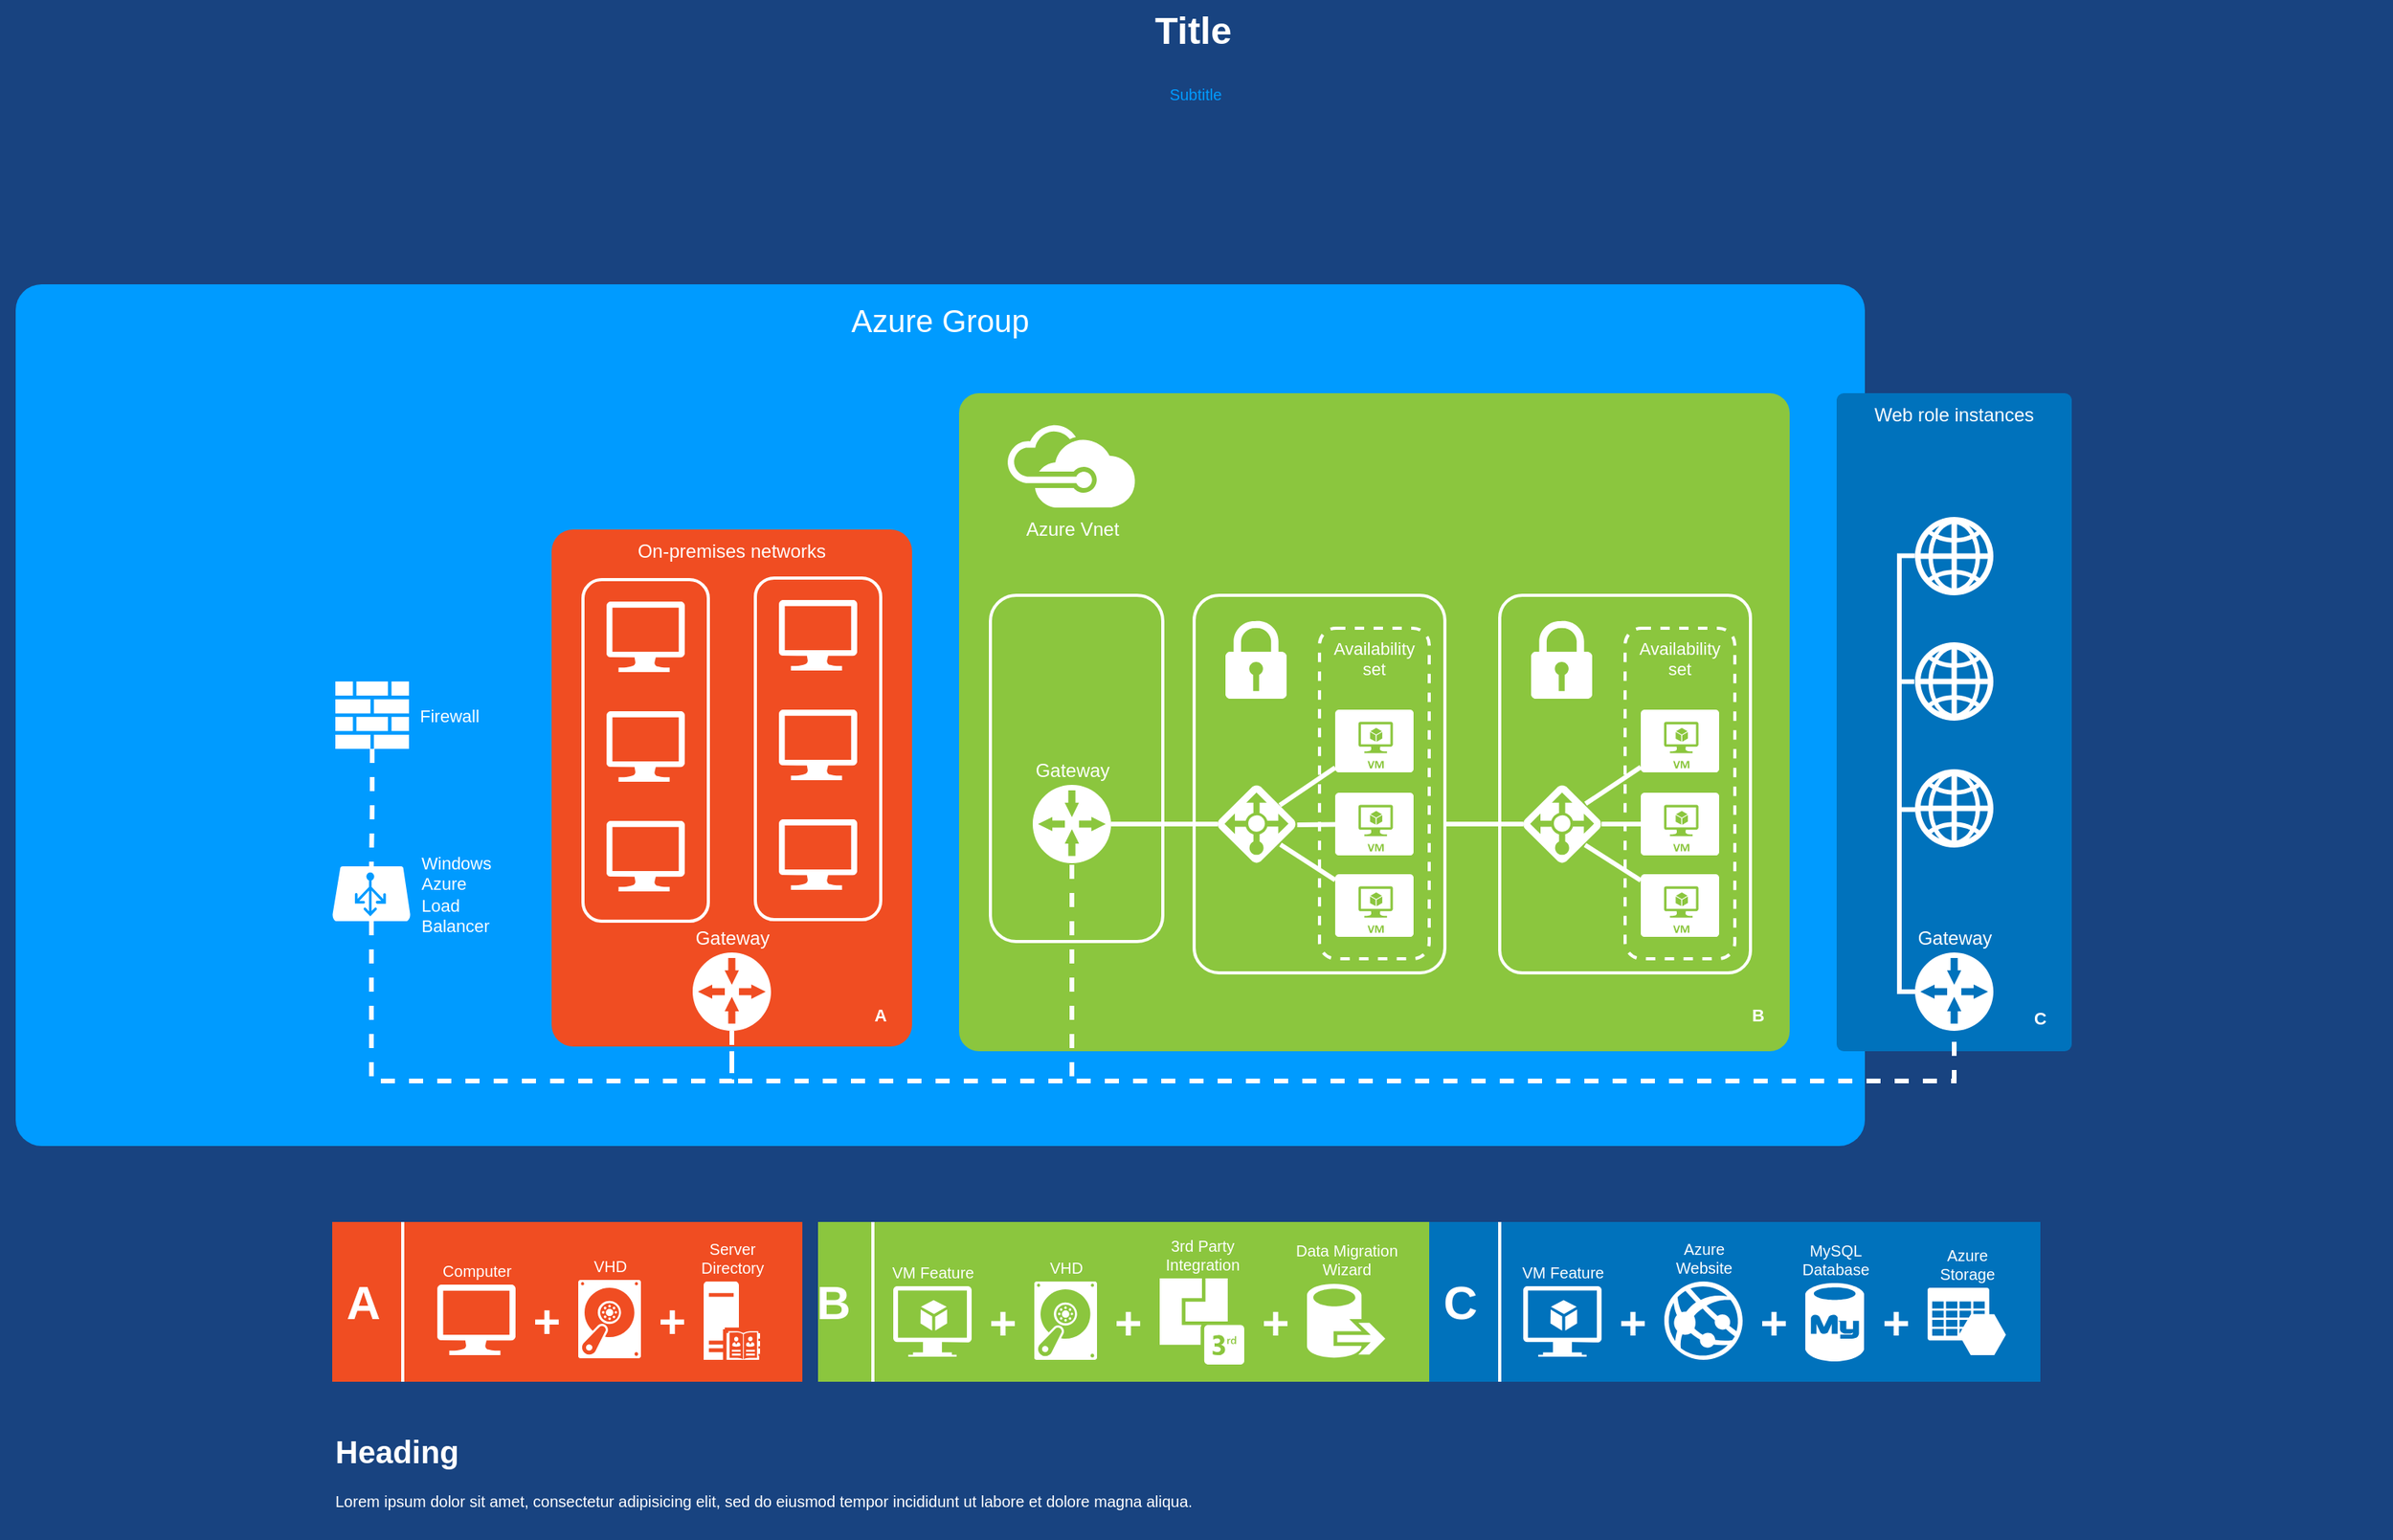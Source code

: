 <mxfile version="24.1.0" type="github" pages="2">
  <diagram name="Page-1" id="7a6c530e-6e37-e111-ec74-82921da8cc10">
    <mxGraphModel dx="1434" dy="922" grid="1" gridSize="10" guides="1" tooltips="1" connect="1" arrows="1" fold="1" page="1" pageScale="1.5" pageWidth="1169" pageHeight="826" background="#184380" math="0" shadow="0">
      <root>
        <mxCell id="0" style=";html=1;" />
        <mxCell id="1" style=";html=1;" parent="0" />
        <mxCell id="23046e2b9bb16c14-116" value="Azure Group" style="whiteSpace=wrap;html=1;rounded=1;shadow=0;strokeColor=none;strokeWidth=2;fillColor=#009BFF;fontSize=20;fontColor=#FFFFFF;align=center;arcSize=3;verticalAlign=top;spacingTop=4;" parent="1" vertex="1">
          <mxGeometry x="124" y="221.5" width="1180" height="550" as="geometry" />
        </mxCell>
        <mxCell id="23046e2b9bb16c14-64" value="Web role instances" style="rounded=1;whiteSpace=wrap;html=1;shadow=0;strokeWidth=2;fillColor=#0072BC;fontSize=12;fontColor=#FFFFFF;align=center;strokeColor=none;arcSize=3;verticalAlign=top;" parent="1" vertex="1">
          <mxGeometry x="1286" y="291" width="150" height="420" as="geometry" />
        </mxCell>
        <mxCell id="23046e2b9bb16c14-27" value="" style="rounded=1;whiteSpace=wrap;html=1;shadow=0;strokeWidth=2;fillColor=#8BC63E;fontSize=12;fontColor=#000000;align=center;strokeColor=none;arcSize=3;" parent="1" vertex="1">
          <mxGeometry x="726" y="291" width="530" height="420" as="geometry" />
        </mxCell>
        <mxCell id="23046e2b9bb16c14-2" value="" style="rounded=1;whiteSpace=wrap;html=1;shadow=0;strokeWidth=2;fillColor=none;fontSize=12;fontColor=#000000;align=center;strokeColor=#FFFFFF;arcSize=10;" parent="1" vertex="1">
          <mxGeometry x="876" y="420" width="160" height="241" as="geometry" />
        </mxCell>
        <mxCell id="23046e2b9bb16c14-54" value="Availability set" style="rounded=1;whiteSpace=wrap;html=1;shadow=0;strokeWidth=2;fillColor=none;fontSize=11;fontColor=#FFFFFF;align=center;strokeColor=#FFFFFF;dashed=1;verticalAlign=top;" parent="1" vertex="1">
          <mxGeometry x="956" y="441" width="70" height="211" as="geometry" />
        </mxCell>
        <mxCell id="23046e2b9bb16c14-28" value="On-premises networks" style="rounded=1;whiteSpace=wrap;html=1;shadow=0;strokeWidth=2;fillColor=#F04D22;fontSize=12;fontColor=#FFFFFF;align=center;strokeColor=none;arcSize=6;verticalAlign=top;" parent="1" vertex="1">
          <mxGeometry x="466" y="378" width="230" height="330" as="geometry" />
        </mxCell>
        <mxCell id="23046e2b9bb16c14-49" value="" style="rounded=1;whiteSpace=wrap;html=1;shadow=0;strokeWidth=2;fillColor=none;fontSize=12;fontColor=#000000;align=center;strokeColor=#FFFFFF;" parent="1" vertex="1">
          <mxGeometry x="486" y="410" width="80" height="218" as="geometry" />
        </mxCell>
        <mxCell id="23046e2b9bb16c14-1" value="" style="rounded=1;whiteSpace=wrap;html=1;shadow=0;strokeWidth=2;fillColor=none;fontSize=12;fontColor=#000000;align=center;strokeColor=#FFFFFF;" parent="1" vertex="1">
          <mxGeometry x="746" y="420" width="110" height="221" as="geometry" />
        </mxCell>
        <mxCell id="24964f25f45c63f1-1" value="" style="verticalLabelPosition=bottom;html=1;verticalAlign=top;strokeColor=none;fillColor=#FFFFFF;shape=mxgraph.azure.computer;rounded=0;shadow=0;fontSize=12;fontColor=#000000;align=center;" parent="1" vertex="1">
          <mxGeometry x="501" y="424" width="50" height="45" as="geometry" />
        </mxCell>
        <mxCell id="24964f25f45c63f1-2" value="" style="verticalLabelPosition=bottom;html=1;verticalAlign=top;strokeColor=none;fillColor=#FFFFFF;shape=mxgraph.azure.computer;rounded=0;shadow=0;fontSize=12;fontColor=#000000;align=center;" parent="1" vertex="1">
          <mxGeometry x="501" y="494" width="50" height="45" as="geometry" />
        </mxCell>
        <mxCell id="24964f25f45c63f1-3" value="" style="verticalLabelPosition=bottom;html=1;verticalAlign=top;strokeColor=none;fillColor=#FFFFFF;shape=mxgraph.azure.computer;rounded=0;shadow=0;fontSize=12;fontColor=#000000;align=center;" parent="1" vertex="1">
          <mxGeometry x="501" y="564" width="50" height="45" as="geometry" />
        </mxCell>
        <mxCell id="23046e2b9bb16c14-73" style="html=1;startArrow=none;startFill=0;startSize=10;endArrow=none;endFill=0;endSize=10;strokeWidth=3;fontSize=11;fontColor=#FFFFFF;strokeColor=#FFFFFF;rounded=0;" parent="1" source="24964f25f45c63f1-5" target="23046e2b9bb16c14-7" edge="1">
          <mxGeometry relative="1" as="geometry" />
        </mxCell>
        <mxCell id="24964f25f45c63f1-5" value="Gateway" style="shadow=0;dashed=0;html=1;strokeColor=none;shape=mxgraph.mscae.enterprise.gateway;fillColor=#FFFFFF;rounded=0;fontSize=12;fontColor=#FFFFFF;align=center;labelPosition=center;verticalLabelPosition=top;verticalAlign=bottom;" parent="1" vertex="1">
          <mxGeometry x="773" y="541" width="50" height="50" as="geometry" />
        </mxCell>
        <mxCell id="24964f25f45c63f1-6" value="" style="shadow=0;dashed=0;html=1;strokeColor=none;shape=mxgraph.mscae.enterprise.lock;fillColor=#FFFFFF;rounded=0;fontSize=12;fontColor=#000000;align=center;" parent="1" vertex="1">
          <mxGeometry x="896" y="436" width="39" height="50" as="geometry" />
        </mxCell>
        <mxCell id="23046e2b9bb16c14-7" value="" style="shadow=0;dashed=0;html=1;strokeColor=none;labelPosition=center;verticalLabelPosition=bottom;verticalAlign=top;shape=mxgraph.mscae.cloud.azure_load_balancer_feature;fillColor=#FFFFFF;rounded=1;fontSize=12;fontColor=#000000;align=center;" parent="1" vertex="1">
          <mxGeometry x="891" y="541" width="50" height="50" as="geometry" />
        </mxCell>
        <mxCell id="23046e2b9bb16c14-75" style="html=1;startArrow=none;startFill=0;startSize=10;endArrow=none;endFill=0;endSize=10;strokeWidth=3;fontSize=11;fontColor=#FFFFFF;entryX=0.793;entryY=0.26;entryPerimeter=0;strokeColor=#FFFFFF;rounded=0;" parent="1" source="23046e2b9bb16c14-29" target="23046e2b9bb16c14-7" edge="1">
          <mxGeometry relative="1" as="geometry" />
        </mxCell>
        <mxCell id="23046e2b9bb16c14-29" value="" style="verticalLabelPosition=bottom;html=1;verticalAlign=top;strokeColor=none;fillColor=#FFFFFF;shape=mxgraph.azure.virtual_machine;rounded=1;shadow=0;fontSize=12;fontColor=#000000;align=center;" parent="1" vertex="1">
          <mxGeometry x="966" y="493" width="50" height="40" as="geometry" />
        </mxCell>
        <mxCell id="23046e2b9bb16c14-76" style="html=1;entryX=1.016;entryY=0.509;entryPerimeter=0;startArrow=none;startFill=0;startSize=10;endArrow=none;endFill=0;endSize=10;strokeWidth=3;fontSize=11;fontColor=#FFFFFF;strokeColor=#FFFFFF;rounded=0;" parent="1" source="23046e2b9bb16c14-30" target="23046e2b9bb16c14-7" edge="1">
          <mxGeometry relative="1" as="geometry" />
        </mxCell>
        <mxCell id="23046e2b9bb16c14-30" value="" style="verticalLabelPosition=bottom;html=1;verticalAlign=top;strokeColor=none;fillColor=#FFFFFF;shape=mxgraph.azure.virtual_machine;rounded=1;shadow=0;fontSize=12;fontColor=#000000;align=center;" parent="1" vertex="1">
          <mxGeometry x="966" y="546" width="50" height="40" as="geometry" />
        </mxCell>
        <mxCell id="23046e2b9bb16c14-77" style="html=1;entryX=0.802;entryY=0.762;entryPerimeter=0;startArrow=none;startFill=0;startSize=10;endArrow=none;endFill=0;endSize=10;strokeWidth=3;fontSize=11;fontColor=#FFFFFF;strokeColor=#FFFFFF;rounded=0;" parent="1" source="23046e2b9bb16c14-31" target="23046e2b9bb16c14-7" edge="1">
          <mxGeometry relative="1" as="geometry" />
        </mxCell>
        <mxCell id="23046e2b9bb16c14-31" value="" style="verticalLabelPosition=bottom;html=1;verticalAlign=top;strokeColor=none;fillColor=#FFFFFF;shape=mxgraph.azure.virtual_machine;rounded=1;shadow=0;fontSize=12;fontColor=#000000;align=center;" parent="1" vertex="1">
          <mxGeometry x="966" y="598" width="50" height="40" as="geometry" />
        </mxCell>
        <mxCell id="23046e2b9bb16c14-48" value="Azure Vnet" style="shadow=0;dashed=0;html=1;strokeColor=none;fillColor=#FFFFFF;labelPosition=center;verticalLabelPosition=bottom;verticalAlign=top;shape=mxgraph.office.clouds.azure;rounded=1;fontSize=12;fontColor=#FFFFFF;align=center;" parent="1" vertex="1">
          <mxGeometry x="756" y="311" width="83" height="53" as="geometry" />
        </mxCell>
        <mxCell id="23046e2b9bb16c14-50" value="" style="rounded=1;whiteSpace=wrap;html=1;shadow=0;strokeWidth=2;fillColor=none;fontSize=12;fontColor=#000000;align=center;strokeColor=#FFFFFF;" parent="1" vertex="1">
          <mxGeometry x="596" y="409" width="80" height="218" as="geometry" />
        </mxCell>
        <mxCell id="23046e2b9bb16c14-51" value="" style="verticalLabelPosition=bottom;html=1;verticalAlign=top;strokeColor=none;fillColor=#FFFFFF;shape=mxgraph.azure.computer;rounded=0;shadow=0;fontSize=12;fontColor=#000000;align=center;" parent="1" vertex="1">
          <mxGeometry x="611" y="423" width="50" height="45" as="geometry" />
        </mxCell>
        <mxCell id="23046e2b9bb16c14-52" value="" style="verticalLabelPosition=bottom;html=1;verticalAlign=top;strokeColor=none;fillColor=#FFFFFF;shape=mxgraph.azure.computer;rounded=0;shadow=0;fontSize=12;fontColor=#000000;align=center;" parent="1" vertex="1">
          <mxGeometry x="611" y="493" width="50" height="45" as="geometry" />
        </mxCell>
        <mxCell id="23046e2b9bb16c14-53" value="" style="verticalLabelPosition=bottom;html=1;verticalAlign=top;strokeColor=none;fillColor=#FFFFFF;shape=mxgraph.azure.computer;rounded=0;shadow=0;fontSize=12;fontColor=#000000;align=center;" parent="1" vertex="1">
          <mxGeometry x="611" y="563" width="50" height="45" as="geometry" />
        </mxCell>
        <mxCell id="23046e2b9bb16c14-71" style="edgeStyle=orthogonalEdgeStyle;html=1;startArrow=none;startFill=0;startSize=10;endArrow=none;endFill=0;endSize=10;strokeWidth=3;fontSize=11;fontColor=#FFFFFF;strokeColor=#FFFFFF;dashed=1;rounded=0;" parent="1" source="24964f25f45c63f1-4" target="24964f25f45c63f1-5" edge="1">
          <mxGeometry relative="1" as="geometry">
            <Array as="points">
              <mxPoint x="581" y="730" />
              <mxPoint x="798" y="730" />
            </Array>
          </mxGeometry>
        </mxCell>
        <mxCell id="24964f25f45c63f1-4" value="Gateway" style="shadow=0;dashed=0;html=1;strokeColor=none;shape=mxgraph.mscae.enterprise.gateway;fillColor=#FFFFFF;rounded=0;fontSize=12;fontColor=#FFFFFF;align=center;labelPosition=center;verticalLabelPosition=top;verticalAlign=bottom;" parent="1" vertex="1">
          <mxGeometry x="556" y="648" width="50" height="50" as="geometry" />
        </mxCell>
        <mxCell id="23046e2b9bb16c14-55" value="" style="rounded=1;whiteSpace=wrap;html=1;shadow=0;strokeWidth=2;fillColor=none;fontSize=12;fontColor=#000000;align=center;strokeColor=#FFFFFF;arcSize=9;" parent="1" vertex="1">
          <mxGeometry x="1071" y="420" width="160" height="241" as="geometry" />
        </mxCell>
        <mxCell id="23046e2b9bb16c14-56" value="&lt;span&gt;Availability set&lt;/span&gt;" style="rounded=1;whiteSpace=wrap;html=1;shadow=0;strokeWidth=2;fillColor=none;fontSize=11;fontColor=#FFFFFF;align=center;strokeColor=#FFFFFF;dashed=1;verticalAlign=top;" parent="1" vertex="1">
          <mxGeometry x="1151" y="441" width="70" height="211" as="geometry" />
        </mxCell>
        <mxCell id="23046e2b9bb16c14-57" value="" style="shadow=0;dashed=0;html=1;strokeColor=none;shape=mxgraph.mscae.enterprise.lock;fillColor=#FFFFFF;rounded=0;fontSize=12;fontColor=#000000;align=center;" parent="1" vertex="1">
          <mxGeometry x="1091" y="436" width="39" height="50" as="geometry" />
        </mxCell>
        <mxCell id="23046e2b9bb16c14-74" style="html=1;startArrow=none;startFill=0;startSize=10;endArrow=none;endFill=0;endSize=10;strokeWidth=3;fontSize=11;fontColor=#FFFFFF;strokeColor=#FFFFFF;rounded=0;edgeStyle=elbowEdgeStyle;elbow=vertical;" parent="1" source="23046e2b9bb16c14-58" target="23046e2b9bb16c14-2" edge="1">
          <mxGeometry relative="1" as="geometry" />
        </mxCell>
        <mxCell id="23046e2b9bb16c14-78" style="edgeStyle=orthogonalEdgeStyle;html=1;startArrow=none;startFill=0;startSize=10;endArrow=none;endFill=0;endSize=10;strokeWidth=3;fontSize=11;fontColor=#FFFFFF;strokeColor=#FFFFFF;rounded=0;" parent="1" source="23046e2b9bb16c14-58" target="23046e2b9bb16c14-60" edge="1">
          <mxGeometry relative="1" as="geometry" />
        </mxCell>
        <mxCell id="23046e2b9bb16c14-79" style="html=1;startArrow=none;startFill=0;startSize=10;endArrow=none;endFill=0;endSize=10;strokeWidth=3;fontSize=11;fontColor=#FFFFFF;strokeColor=#FFFFFF;rounded=0;exitX=0.796;exitY=0.241;exitPerimeter=0;" parent="1" source="23046e2b9bb16c14-58" target="23046e2b9bb16c14-59" edge="1">
          <mxGeometry relative="1" as="geometry" />
        </mxCell>
        <mxCell id="23046e2b9bb16c14-80" style="html=1;startArrow=none;startFill=0;startSize=10;endArrow=none;endFill=0;endSize=10;strokeWidth=3;fontSize=11;fontColor=#FFFFFF;strokeColor=#FFFFFF;rounded=0;exitX=0.789;exitY=0.767;exitPerimeter=0;" parent="1" source="23046e2b9bb16c14-58" target="23046e2b9bb16c14-61" edge="1">
          <mxGeometry relative="1" as="geometry" />
        </mxCell>
        <mxCell id="23046e2b9bb16c14-58" value="" style="shadow=0;dashed=0;html=1;strokeColor=none;labelPosition=center;verticalLabelPosition=bottom;verticalAlign=top;shape=mxgraph.mscae.cloud.azure_load_balancer_feature;fillColor=#FFFFFF;rounded=1;fontSize=12;fontColor=#000000;align=center;" parent="1" vertex="1">
          <mxGeometry x="1086" y="541" width="50" height="50" as="geometry" />
        </mxCell>
        <mxCell id="23046e2b9bb16c14-59" value="" style="verticalLabelPosition=bottom;html=1;verticalAlign=top;strokeColor=none;fillColor=#FFFFFF;shape=mxgraph.azure.virtual_machine;rounded=1;shadow=0;fontSize=12;fontColor=#000000;align=center;" parent="1" vertex="1">
          <mxGeometry x="1161" y="493" width="50" height="40" as="geometry" />
        </mxCell>
        <mxCell id="23046e2b9bb16c14-60" value="" style="verticalLabelPosition=bottom;html=1;verticalAlign=top;strokeColor=none;fillColor=#FFFFFF;shape=mxgraph.azure.virtual_machine;rounded=1;shadow=0;fontSize=12;fontColor=#000000;align=center;" parent="1" vertex="1">
          <mxGeometry x="1161" y="546" width="50" height="40" as="geometry" />
        </mxCell>
        <mxCell id="23046e2b9bb16c14-61" value="" style="verticalLabelPosition=bottom;html=1;verticalAlign=top;strokeColor=none;fillColor=#FFFFFF;shape=mxgraph.azure.virtual_machine;rounded=1;shadow=0;fontSize=12;fontColor=#000000;align=center;" parent="1" vertex="1">
          <mxGeometry x="1161" y="598" width="50" height="40" as="geometry" />
        </mxCell>
        <mxCell id="23046e2b9bb16c14-69" style="edgeStyle=orthogonalEdgeStyle;html=1;startArrow=none;startFill=0;startSize=10;endArrow=none;endFill=0;endSize=10;strokeWidth=3;fontSize=11;fontColor=#FFFFFF;strokeColor=#FFFFFF;dashed=1;rounded=0;" parent="1" source="23046e2b9bb16c14-62" target="23046e2b9bb16c14-63" edge="1">
          <mxGeometry relative="1" as="geometry" />
        </mxCell>
        <mxCell id="23046e2b9bb16c14-62" value="Firewall" style="shadow=0;dashed=0;html=1;strokeColor=none;labelPosition=right;verticalLabelPosition=middle;verticalAlign=middle;shape=mxgraph.office.concepts.firewall;fillColor=#FFFFFF;rounded=1;fontSize=11;fontColor=#FFFFFF;align=left;spacingLeft=5;" parent="1" vertex="1">
          <mxGeometry x="328" y="475" width="47" height="43" as="geometry" />
        </mxCell>
        <mxCell id="23046e2b9bb16c14-70" style="edgeStyle=orthogonalEdgeStyle;html=1;startArrow=none;startFill=0;startSize=10;endArrow=none;endFill=0;endSize=10;strokeWidth=3;fontSize=11;fontColor=#FFFFFF;strokeColor=#FFFFFF;dashed=1;rounded=0;" parent="1" source="24964f25f45c63f1-4" target="23046e2b9bb16c14-68" edge="1">
          <mxGeometry relative="1" as="geometry">
            <mxPoint x="606" y="730" as="sourcePoint" />
            <Array as="points">
              <mxPoint x="581" y="730" />
              <mxPoint x="1361" y="730" />
            </Array>
          </mxGeometry>
        </mxCell>
        <mxCell id="23046e2b9bb16c14-72" style="edgeStyle=orthogonalEdgeStyle;html=1;startArrow=none;startFill=0;startSize=10;endArrow=none;endFill=0;endSize=10;strokeWidth=3;fontSize=11;fontColor=#FFFFFF;strokeColor=#FFFFFF;dashed=1;rounded=0;" parent="1" source="23046e2b9bb16c14-63" target="24964f25f45c63f1-4" edge="1">
          <mxGeometry relative="1" as="geometry">
            <Array as="points">
              <mxPoint x="351" y="730" />
              <mxPoint x="581" y="730" />
            </Array>
          </mxGeometry>
        </mxCell>
        <mxCell id="23046e2b9bb16c14-63" value="Windows&lt;div&gt;Azure&lt;/div&gt;&lt;div&gt;Load&lt;/div&gt;&lt;div&gt;Balancer&lt;/div&gt;" style="verticalLabelPosition=middle;html=1;verticalAlign=middle;strokeColor=none;fillColor=#FFFFFF;shape=mxgraph.azure.azure_load_balancer;rounded=1;shadow=0;dashed=1;fontSize=11;fontColor=#FFFFFF;align=left;labelPosition=right;spacingLeft=5;" parent="1" vertex="1">
          <mxGeometry x="326" y="593" width="50" height="35" as="geometry" />
        </mxCell>
        <mxCell id="23046e2b9bb16c14-65" value="" style="shadow=0;dashed=0;html=1;strokeColor=none;shape=mxgraph.mscae.enterprise.web;fillColor=#FFFFFF;rounded=1;fontSize=11;fontColor=#FFFFFF;align=center;" parent="1" vertex="1">
          <mxGeometry x="1336" y="531" width="50" height="50" as="geometry" />
        </mxCell>
        <mxCell id="23046e2b9bb16c14-66" value="" style="shadow=0;dashed=0;html=1;strokeColor=none;shape=mxgraph.mscae.enterprise.web;fillColor=#FFFFFF;rounded=1;fontSize=11;fontColor=#FFFFFF;align=center;" parent="1" vertex="1">
          <mxGeometry x="1336" y="450" width="50" height="50" as="geometry" />
        </mxCell>
        <mxCell id="23046e2b9bb16c14-67" value="" style="shadow=0;dashed=0;html=1;strokeColor=none;shape=mxgraph.mscae.enterprise.web;fillColor=#FFFFFF;rounded=1;fontSize=11;fontColor=#FFFFFF;align=center;" parent="1" vertex="1">
          <mxGeometry x="1336" y="370" width="50" height="50" as="geometry" />
        </mxCell>
        <mxCell id="23046e2b9bb16c14-117" style="edgeStyle=orthogonalEdgeStyle;rounded=0;elbow=vertical;html=1;startArrow=none;startFill=0;startSize=10;endArrow=none;endFill=0;endSize=10;strokeColor=#FFFFFF;strokeWidth=3;fontSize=20;fontColor=#FFFFFF;entryX=0.004;entryY=0.516;entryPerimeter=0;" parent="1" source="23046e2b9bb16c14-68" target="23046e2b9bb16c14-65" edge="1">
          <mxGeometry relative="1" as="geometry">
            <mxPoint x="1520" y="590" as="targetPoint" />
            <Array as="points">
              <mxPoint x="1326" y="673" />
              <mxPoint x="1326" y="557" />
            </Array>
          </mxGeometry>
        </mxCell>
        <mxCell id="23046e2b9bb16c14-119" style="edgeStyle=orthogonalEdgeStyle;rounded=0;elbow=vertical;html=1;entryX=-0.002;entryY=0.494;entryPerimeter=0;startArrow=none;startFill=0;startSize=10;endArrow=none;endFill=0;endSize=10;strokeColor=#FFFFFF;strokeWidth=3;fontSize=20;fontColor=#FFFFFF;" parent="1" source="23046e2b9bb16c14-68" target="23046e2b9bb16c14-67" edge="1">
          <mxGeometry relative="1" as="geometry">
            <Array as="points">
              <mxPoint x="1326" y="673" />
              <mxPoint x="1326" y="395" />
            </Array>
          </mxGeometry>
        </mxCell>
        <mxCell id="23046e2b9bb16c14-68" value="Gateway" style="shadow=0;dashed=0;html=1;strokeColor=none;shape=mxgraph.mscae.enterprise.gateway;fillColor=#FFFFFF;rounded=0;fontSize=12;fontColor=#FFFFFF;align=center;labelPosition=center;verticalLabelPosition=top;verticalAlign=bottom;" parent="1" vertex="1">
          <mxGeometry x="1336" y="648" width="50" height="50" as="geometry" />
        </mxCell>
        <mxCell id="23046e2b9bb16c14-81" value="A" style="text;html=1;strokeColor=none;fillColor=none;align=center;verticalAlign=middle;whiteSpace=wrap;rounded=1;shadow=0;fontSize=11;fontColor=#FFFFFF;fontStyle=1" parent="1" vertex="1">
          <mxGeometry x="666" y="678" width="20" height="20" as="geometry" />
        </mxCell>
        <mxCell id="23046e2b9bb16c14-82" value="B" style="text;html=1;strokeColor=none;fillColor=none;align=center;verticalAlign=middle;whiteSpace=wrap;rounded=1;shadow=0;fontSize=11;fontColor=#FFFFFF;fontStyle=1" parent="1" vertex="1">
          <mxGeometry x="1226" y="678" width="20" height="20" as="geometry" />
        </mxCell>
        <mxCell id="23046e2b9bb16c14-83" value="C" style="text;html=1;strokeColor=none;fillColor=none;align=center;verticalAlign=middle;whiteSpace=wrap;rounded=1;shadow=0;fontSize=11;fontColor=#FFFFFF;fontStyle=1" parent="1" vertex="1">
          <mxGeometry x="1406" y="680" width="20" height="20" as="geometry" />
        </mxCell>
        <mxCell id="23046e2b9bb16c14-84" value="" style="rounded=0;whiteSpace=wrap;html=1;shadow=0;strokeWidth=2;fillColor=#F04D22;fontSize=12;fontColor=#FFFFFF;align=center;strokeColor=none;arcSize=6;verticalAlign=top;" parent="1" vertex="1">
          <mxGeometry x="326" y="820" width="300" height="102" as="geometry" />
        </mxCell>
        <mxCell id="23046e2b9bb16c14-85" value="" style="rounded=0;whiteSpace=wrap;html=1;shadow=0;strokeWidth=2;fillColor=#8BC63E;fontSize=12;fontColor=#FFFFFF;align=center;strokeColor=none;arcSize=6;verticalAlign=top;" parent="1" vertex="1">
          <mxGeometry x="636" y="820" width="400" height="102" as="geometry" />
        </mxCell>
        <mxCell id="23046e2b9bb16c14-86" value="" style="rounded=0;whiteSpace=wrap;html=1;shadow=0;strokeWidth=2;fillColor=#0072BC;fontSize=12;fontColor=#FFFFFF;align=center;strokeColor=none;arcSize=3;verticalAlign=top;" parent="1" vertex="1">
          <mxGeometry x="1026" y="820" width="390" height="102" as="geometry" />
        </mxCell>
        <mxCell id="23046e2b9bb16c14-87" value="A" style="text;html=1;strokeColor=none;fillColor=none;align=center;verticalAlign=middle;whiteSpace=wrap;rounded=1;shadow=0;fontSize=30;fontColor=#FFFFFF;fontStyle=1" parent="1" vertex="1">
          <mxGeometry x="326" y="853" width="40" height="35" as="geometry" />
        </mxCell>
        <mxCell id="23046e2b9bb16c14-88" value="B" style="text;html=1;strokeColor=none;fillColor=none;align=center;verticalAlign=middle;whiteSpace=wrap;rounded=1;shadow=0;fontSize=30;fontColor=#FFFFFF;fontStyle=1" parent="1" vertex="1">
          <mxGeometry x="626" y="853" width="40" height="35" as="geometry" />
        </mxCell>
        <mxCell id="23046e2b9bb16c14-89" value="C" style="text;html=1;strokeColor=none;fillColor=none;align=center;verticalAlign=middle;whiteSpace=wrap;rounded=1;shadow=0;fontSize=30;fontColor=#FFFFFF;fontStyle=1" parent="1" vertex="1">
          <mxGeometry x="1026" y="853" width="40" height="35" as="geometry" />
        </mxCell>
        <mxCell id="23046e2b9bb16c14-90" value="Computer" style="verticalLabelPosition=top;html=1;verticalAlign=bottom;strokeColor=none;fillColor=#FFFFFF;shape=mxgraph.azure.computer;rounded=0;shadow=0;fontSize=10;fontColor=#FFFFFF;align=center;labelPosition=center;" parent="1" vertex="1">
          <mxGeometry x="393" y="860" width="50" height="45" as="geometry" />
        </mxCell>
        <mxCell id="23046e2b9bb16c14-91" value="VHD" style="shadow=0;html=1;strokeColor=none;fillColor=#FFFFFF;labelPosition=center;verticalLabelPosition=top;verticalAlign=bottom;shape=mxgraph.azure.vhd;rounded=0;fontSize=10;fontColor=#FFFFFF;align=center;" parent="1" vertex="1">
          <mxGeometry x="483" y="857" width="40" height="50" as="geometry" />
        </mxCell>
        <mxCell id="23046e2b9bb16c14-92" value="+" style="text;html=1;strokeColor=none;fillColor=none;align=center;verticalAlign=middle;whiteSpace=wrap;rounded=1;shadow=0;fontSize=30;fontColor=#FFFFFF;fontStyle=1" parent="1" vertex="1">
          <mxGeometry x="443" y="865" width="40" height="35" as="geometry" />
        </mxCell>
        <mxCell id="23046e2b9bb16c14-93" value="+" style="text;html=1;strokeColor=none;fillColor=none;align=center;verticalAlign=middle;whiteSpace=wrap;rounded=1;shadow=0;fontSize=30;fontColor=#FFFFFF;fontStyle=1" parent="1" vertex="1">
          <mxGeometry x="523" y="865" width="40" height="35" as="geometry" />
        </mxCell>
        <mxCell id="23046e2b9bb16c14-94" value="Server&lt;div&gt;Directory&lt;/div&gt;" style="shadow=0;html=1;strokeColor=none;shape=mxgraph.mscae.enterprise.server_directory;fillColor=#FFFFFF;rounded=0;fontSize=10;fontColor=#FFFFFF;align=center;verticalAlign=bottom;labelPosition=center;verticalLabelPosition=top;" parent="1" vertex="1">
          <mxGeometry x="563" y="858" width="36" height="50" as="geometry" />
        </mxCell>
        <mxCell id="23046e2b9bb16c14-95" value="VM Feature" style="shadow=0;html=1;strokeColor=none;fillColor=#FFFFFF;labelPosition=center;verticalLabelPosition=top;verticalAlign=bottom;shape=mxgraph.azure.virtual_machine_feature;rounded=0;fontSize=10;fontColor=#FFFFFF;align=center;" parent="1" vertex="1">
          <mxGeometry x="684" y="861" width="50" height="45" as="geometry" />
        </mxCell>
        <mxCell id="23046e2b9bb16c14-96" value="+" style="text;html=1;strokeColor=none;fillColor=none;align=center;verticalAlign=middle;whiteSpace=wrap;rounded=1;shadow=0;fontSize=30;fontColor=#FFFFFF;fontStyle=1" parent="1" vertex="1">
          <mxGeometry x="734" y="866" width="40" height="35" as="geometry" />
        </mxCell>
        <mxCell id="23046e2b9bb16c14-97" value="VHD" style="shadow=0;html=1;strokeColor=none;fillColor=#FFFFFF;labelPosition=center;verticalLabelPosition=top;verticalAlign=bottom;shape=mxgraph.azure.vhd;rounded=0;fontSize=10;fontColor=#FFFFFF;align=center;" parent="1" vertex="1">
          <mxGeometry x="774" y="858" width="40" height="50" as="geometry" />
        </mxCell>
        <mxCell id="23046e2b9bb16c14-98" value="3rd Party&lt;div&gt;Integration&lt;/div&gt;" style="shadow=0;html=1;strokeColor=none;fillColor=#FFFFFF;labelPosition=center;verticalLabelPosition=top;verticalAlign=bottom;shape=mxgraph.office.communications.3rd_party_integration;rounded=0;fontSize=10;fontColor=#FFFFFF;align=center;" parent="1" vertex="1">
          <mxGeometry x="854" y="856" width="54" height="55" as="geometry" />
        </mxCell>
        <mxCell id="23046e2b9bb16c14-99" value="+" style="text;html=1;strokeColor=none;fillColor=none;align=center;verticalAlign=middle;whiteSpace=wrap;rounded=1;shadow=0;fontSize=30;fontColor=#FFFFFF;fontStyle=1" parent="1" vertex="1">
          <mxGeometry x="814" y="866" width="40" height="35" as="geometry" />
        </mxCell>
        <mxCell id="23046e2b9bb16c14-100" value="+" style="text;html=1;strokeColor=none;fillColor=none;align=center;verticalAlign=middle;whiteSpace=wrap;rounded=1;shadow=0;fontSize=30;fontColor=#FFFFFF;fontStyle=1" parent="1" vertex="1">
          <mxGeometry x="908" y="866" width="40" height="35" as="geometry" />
        </mxCell>
        <mxCell id="23046e2b9bb16c14-101" value="Data Migration&lt;div&gt;Wizard&lt;/div&gt;" style="shadow=0;html=1;strokeColor=none;shape=mxgraph.mscae.intune.data_migration_wizard;fillColor=#FFFFFF;rounded=0;fontSize=10;fontColor=#FFFFFF;align=center;verticalAlign=bottom;labelPosition=center;verticalLabelPosition=top;" parent="1" vertex="1">
          <mxGeometry x="948" y="859" width="50" height="48" as="geometry" />
        </mxCell>
        <mxCell id="23046e2b9bb16c14-102" value="VM Feature" style="shadow=0;html=1;strokeColor=none;fillColor=#FFFFFF;labelPosition=center;verticalLabelPosition=top;verticalAlign=bottom;shape=mxgraph.azure.virtual_machine_feature;rounded=0;fontSize=10;fontColor=#FFFFFF;align=center;" parent="1" vertex="1">
          <mxGeometry x="1086" y="861" width="50" height="45" as="geometry" />
        </mxCell>
        <mxCell id="23046e2b9bb16c14-103" value="" style="line;strokeWidth=2;direction=south;html=1;rounded=0;shadow=0;fillColor=none;fontSize=30;fontColor=#FFFFFF;align=center;strokeColor=#FFFFFF;" parent="1" vertex="1">
          <mxGeometry x="366" y="820" width="10" height="102" as="geometry" />
        </mxCell>
        <mxCell id="23046e2b9bb16c14-104" value="" style="line;strokeWidth=2;direction=south;html=1;rounded=0;shadow=0;fillColor=none;fontSize=30;fontColor=#FFFFFF;align=center;strokeColor=#FFFFFF;" parent="1" vertex="1">
          <mxGeometry x="666" y="820" width="10" height="102" as="geometry" />
        </mxCell>
        <mxCell id="23046e2b9bb16c14-105" value="" style="line;strokeWidth=2;direction=south;html=1;rounded=0;shadow=0;fillColor=none;fontSize=30;fontColor=#FFFFFF;align=center;strokeColor=#FFFFFF;" parent="1" vertex="1">
          <mxGeometry x="1066" y="820" width="10" height="102" as="geometry" />
        </mxCell>
        <mxCell id="23046e2b9bb16c14-106" value="+" style="text;html=1;strokeColor=none;fillColor=none;align=center;verticalAlign=middle;whiteSpace=wrap;rounded=1;shadow=0;fontSize=30;fontColor=#FFFFFF;fontStyle=1" parent="1" vertex="1">
          <mxGeometry x="1136" y="866" width="40" height="35" as="geometry" />
        </mxCell>
        <mxCell id="23046e2b9bb16c14-107" value="Azure&lt;div&gt;Website&lt;/div&gt;" style="verticalLabelPosition=top;html=1;verticalAlign=bottom;strokeColor=none;fillColor=#FFFFFF;shape=mxgraph.azure.azure_website;rounded=0;shadow=0;fontSize=10;fontColor=#FFFFFF;align=center;labelPosition=center;" parent="1" vertex="1">
          <mxGeometry x="1176" y="858" width="50" height="50" as="geometry" />
        </mxCell>
        <mxCell id="23046e2b9bb16c14-108" value="+" style="text;html=1;strokeColor=none;fillColor=none;align=center;verticalAlign=middle;whiteSpace=wrap;rounded=1;shadow=0;fontSize=30;fontColor=#FFFFFF;fontStyle=1" parent="1" vertex="1">
          <mxGeometry x="1226" y="866" width="40" height="35" as="geometry" />
        </mxCell>
        <mxCell id="23046e2b9bb16c14-109" value="MySQL&lt;div&gt;Database&lt;/div&gt;" style="verticalLabelPosition=top;html=1;verticalAlign=bottom;strokeColor=none;fillColor=#FFFFFF;shape=mxgraph.azure.mysql_database;rounded=0;shadow=0;fontSize=10;fontColor=#FFFFFF;align=center;labelPosition=center;" parent="1" vertex="1">
          <mxGeometry x="1266" y="859" width="37.5" height="50" as="geometry" />
        </mxCell>
        <mxCell id="23046e2b9bb16c14-110" value="+" style="text;html=1;strokeColor=none;fillColor=none;align=center;verticalAlign=middle;whiteSpace=wrap;rounded=1;shadow=0;fontSize=30;fontColor=#FFFFFF;fontStyle=1" parent="1" vertex="1">
          <mxGeometry x="1304" y="866" width="40" height="35" as="geometry" />
        </mxCell>
        <mxCell id="23046e2b9bb16c14-111" value="Azure&lt;div&gt;Storage&lt;/div&gt;" style="shadow=0;html=1;strokeColor=none;labelPosition=center;verticalLabelPosition=top;verticalAlign=bottom;shape=mxgraph.mscae.cloud.azure_storage;fillColor=#FFFFFF;rounded=0;fontSize=10;fontColor=#FFFFFF;align=center;" parent="1" vertex="1">
          <mxGeometry x="1344" y="862" width="50" height="43" as="geometry" />
        </mxCell>
        <mxCell id="23046e2b9bb16c14-113" value="Title" style="text;strokeColor=none;fillColor=none;html=1;fontSize=24;fontStyle=1;verticalAlign=middle;align=center;rounded=0;shadow=0;fontColor=#FFFFFF;" parent="1" vertex="1">
          <mxGeometry x="120" y="40" width="1510" height="40" as="geometry" />
        </mxCell>
        <mxCell id="23046e2b9bb16c14-114" value="Subtitle" style="text;html=1;strokeColor=none;fillColor=none;align=center;verticalAlign=middle;whiteSpace=wrap;rounded=0;shadow=0;fontSize=10;fontColor=#009BFF;" parent="1" vertex="1">
          <mxGeometry x="114" y="90" width="1526" height="20" as="geometry" />
        </mxCell>
        <mxCell id="23046e2b9bb16c14-115" value="&lt;h1&gt;Heading&lt;/h1&gt;&lt;p&gt;Lorem ipsum dolor sit amet, consectetur adipisicing elit, sed do eiusmod tempor incididunt ut labore et dolore magna aliqua.&lt;/p&gt;" style="text;html=1;strokeColor=none;fillColor=none;spacing=5;spacingTop=-20;whiteSpace=wrap;overflow=hidden;rounded=0;shadow=0;fontSize=10;fontColor=#FFFFFF;align=left;" parent="1" vertex="1">
          <mxGeometry x="323" y="952" width="1041" height="70" as="geometry" />
        </mxCell>
        <mxCell id="23046e2b9bb16c14-118" style="edgeStyle=orthogonalEdgeStyle;rounded=0;elbow=vertical;html=1;startArrow=none;startFill=0;startSize=10;endArrow=none;endFill=0;endSize=10;strokeColor=#FFFFFF;strokeWidth=3;fontSize=20;fontColor=#FFFFFF;entryX=-0.009;entryY=0.502;entryPerimeter=0;" parent="1" source="23046e2b9bb16c14-68" target="23046e2b9bb16c14-66" edge="1">
          <mxGeometry relative="1" as="geometry">
            <mxPoint x="1346.333" y="566.667" as="targetPoint" />
            <mxPoint x="1371" y="658" as="sourcePoint" />
            <Array as="points">
              <mxPoint x="1326" y="673" />
              <mxPoint x="1326" y="475" />
            </Array>
          </mxGeometry>
        </mxCell>
      </root>
    </mxGraphModel>
  </diagram>
  <diagram id="JLLR-bPJb9lAhYRyW0hk" name="第 2 页">
    <mxGraphModel dx="1687" dy="2254" grid="1" gridSize="10" guides="1" tooltips="1" connect="1" arrows="1" fold="1" page="1" pageScale="1" pageWidth="827" pageHeight="1169" math="0" shadow="0">
      <root>
        <mxCell id="0" />
        <mxCell id="1" parent="0" />
        <mxCell id="lwt3B2H9R24Jg_mQrU8m-1" value="UAPP框架" style="whiteSpace=wrap;html=1;rounded=1;shadow=0;strokeColor=none;strokeWidth=2;fillColor=#009BFF;fontSize=16;fontColor=#FFFFFF;align=left;arcSize=3;verticalAlign=top;spacingTop=4;labelPosition=center;verticalLabelPosition=middle;" vertex="1" parent="1">
          <mxGeometry x="120" y="160" width="1070" height="160" as="geometry" />
        </mxCell>
        <mxCell id="xnpzZ5GsnBmXAIW6W2Dx-1" value="基础设施" style="rounded=1;whiteSpace=wrap;html=1;shadow=0;strokeWidth=2;fillColor=#8BC63E;fontSize=15;fontColor=#FFFFFF;align=left;strokeColor=none;arcSize=3;verticalAlign=top;" vertex="1" parent="1">
          <mxGeometry x="125" y="340" width="1060" height="190" as="geometry" />
        </mxCell>
        <mxCell id="R9-iSgmbq2mP60suSxBW-1" value="" style="rounded=0;whiteSpace=wrap;html=1;shadow=0;strokeWidth=2;fillColor=#F04D22;fontSize=12;fontColor=#FFFFFF;align=center;strokeColor=none;arcSize=6;verticalAlign=top;" vertex="1" parent="1">
          <mxGeometry x="360" y="1130" width="200" height="102" as="geometry" />
        </mxCell>
        <mxCell id="255xTSnmtBEulPMdLC6T-15" value="CPU架构" style="swimlane;whiteSpace=wrap;html=1;rounded=1;strokeColor=#005700;align=center;verticalAlign=middle;fontFamily=Helvetica;fontSize=12;fillColor=#008a00;startSize=30;swimlaneFillColor=#D5E8D4;collapsible=0;fontColor=#ffffff;" vertex="1" parent="1">
          <mxGeometry x="205" y="368.5" width="120" height="130" as="geometry" />
        </mxCell>
        <mxCell id="255xTSnmtBEulPMdLC6T-17" value="ARM" style="rounded=1;whiteSpace=wrap;html=1;strokeColor=#d6b656;align=center;verticalAlign=middle;fontFamily=Helvetica;fontSize=12;fillColor=#fff2cc;" vertex="1" parent="255xTSnmtBEulPMdLC6T-15">
          <mxGeometry x="16.5" y="43" width="77" height="30" as="geometry" />
        </mxCell>
        <mxCell id="255xTSnmtBEulPMdLC6T-18" value="X86" style="rounded=1;whiteSpace=wrap;html=1;strokeColor=#d6b656;align=center;verticalAlign=middle;fontFamily=Helvetica;fontSize=12;fillColor=#fff2cc;" vertex="1" parent="255xTSnmtBEulPMdLC6T-15">
          <mxGeometry x="16.5" y="86" width="80" height="30" as="geometry" />
        </mxCell>
        <mxCell id="255xTSnmtBEulPMdLC6T-25" value="中间件" style="swimlane;whiteSpace=wrap;html=1;rounded=1;strokeColor=#005700;align=center;verticalAlign=middle;fontFamily=Helvetica;fontSize=12;fillColor=#008a00;startSize=30;swimlaneFillColor=#D5E8D4;collapsible=0;fontColor=#ffffff;" vertex="1" parent="1">
          <mxGeometry x="628" y="371.5" width="200" height="130" as="geometry" />
        </mxCell>
        <mxCell id="255xTSnmtBEulPMdLC6T-26" value="Redis" style="rounded=1;whiteSpace=wrap;html=1;strokeColor=#d6b656;align=center;verticalAlign=middle;fontFamily=Helvetica;fontSize=12;fillColor=#fff2cc;" vertex="1" parent="255xTSnmtBEulPMdLC6T-25">
          <mxGeometry x="20" y="43" width="70" height="30" as="geometry" />
        </mxCell>
        <mxCell id="255xTSnmtBEulPMdLC6T-27" value="东方通" style="rounded=1;whiteSpace=wrap;html=1;strokeColor=#d6b656;align=center;verticalAlign=middle;fontFamily=Helvetica;fontSize=12;fillColor=#fff2cc;" vertex="1" parent="255xTSnmtBEulPMdLC6T-25">
          <mxGeometry x="20" y="86" width="70" height="30" as="geometry" />
        </mxCell>
        <mxCell id="255xTSnmtBEulPMdLC6T-34" value="Zookeeper" style="rounded=1;whiteSpace=wrap;html=1;strokeColor=#d6b656;align=center;verticalAlign=middle;fontFamily=Helvetica;fontSize=12;fillColor=#fff2cc;" vertex="1" parent="255xTSnmtBEulPMdLC6T-25">
          <mxGeometry x="110" y="43" width="70" height="30" as="geometry" />
        </mxCell>
        <mxCell id="255xTSnmtBEulPMdLC6T-35" value="kafka" style="rounded=1;whiteSpace=wrap;html=1;strokeColor=#d6b656;align=center;verticalAlign=middle;fontFamily=Helvetica;fontSize=12;fillColor=#fff2cc;" vertex="1" parent="255xTSnmtBEulPMdLC6T-25">
          <mxGeometry x="110" y="86" width="70" height="30" as="geometry" />
        </mxCell>
        <mxCell id="255xTSnmtBEulPMdLC6T-28" value="操作系统" style="swimlane;whiteSpace=wrap;html=1;rounded=1;strokeColor=#005700;align=center;verticalAlign=middle;fontFamily=Helvetica;fontSize=12;fillColor=#008a00;startSize=30;swimlaneFillColor=#D5E8D4;collapsible=0;fontColor=#ffffff;" vertex="1" parent="1">
          <mxGeometry x="345" y="370.5" width="120" height="130" as="geometry" />
        </mxCell>
        <mxCell id="255xTSnmtBEulPMdLC6T-29" value="麒麟" style="rounded=1;whiteSpace=wrap;html=1;strokeColor=#d6b656;align=center;verticalAlign=middle;fontFamily=Helvetica;fontSize=12;fillColor=#fff2cc;" vertex="1" parent="255xTSnmtBEulPMdLC6T-28">
          <mxGeometry x="16.5" y="43" width="77" height="30" as="geometry" />
        </mxCell>
        <mxCell id="255xTSnmtBEulPMdLC6T-30" value="统信" style="rounded=1;whiteSpace=wrap;html=1;strokeColor=#d6b656;align=center;verticalAlign=middle;fontFamily=Helvetica;fontSize=12;fillColor=#fff2cc;" vertex="1" parent="255xTSnmtBEulPMdLC6T-28">
          <mxGeometry x="16.5" y="86" width="80" height="30" as="geometry" />
        </mxCell>
        <mxCell id="255xTSnmtBEulPMdLC6T-31" value="数据库" style="swimlane;whiteSpace=wrap;html=1;rounded=1;strokeColor=#005700;align=center;verticalAlign=middle;fontFamily=Helvetica;fontSize=12;fillColor=#008a00;startSize=30;swimlaneFillColor=#D5E8D4;collapsible=0;fontColor=#ffffff;" vertex="1" parent="1">
          <mxGeometry x="485" y="370.5" width="120" height="130" as="geometry" />
        </mxCell>
        <mxCell id="255xTSnmtBEulPMdLC6T-32" value="Oracle" style="rounded=1;whiteSpace=wrap;html=1;strokeColor=#d6b656;align=center;verticalAlign=middle;fontFamily=Helvetica;fontSize=12;fillColor=#fff2cc;" vertex="1" parent="255xTSnmtBEulPMdLC6T-31">
          <mxGeometry x="16.5" y="43" width="77" height="30" as="geometry" />
        </mxCell>
        <mxCell id="255xTSnmtBEulPMdLC6T-33" value="Mogdb" style="rounded=1;whiteSpace=wrap;html=1;strokeColor=#d6b656;align=center;verticalAlign=middle;fontFamily=Helvetica;fontSize=12;fillColor=#fff2cc;" vertex="1" parent="255xTSnmtBEulPMdLC6T-31">
          <mxGeometry x="16.5" y="86" width="80" height="30" as="geometry" />
        </mxCell>
        <mxCell id="255xTSnmtBEulPMdLC6T-36" value="运行环境" style="swimlane;whiteSpace=wrap;html=1;rounded=1;strokeColor=#005700;align=center;verticalAlign=middle;fontFamily=Helvetica;fontSize=12;fillColor=#008a00;startSize=30;swimlaneFillColor=#D5E8D4;collapsible=0;fontColor=#ffffff;" vertex="1" parent="1">
          <mxGeometry x="852" y="371.5" width="120" height="130" as="geometry" />
        </mxCell>
        <mxCell id="255xTSnmtBEulPMdLC6T-37" value="毕升JDK" style="rounded=1;whiteSpace=wrap;html=1;strokeColor=#d6b656;align=center;verticalAlign=middle;fontFamily=Helvetica;fontSize=12;fillColor=#fff2cc;" vertex="1" parent="255xTSnmtBEulPMdLC6T-36">
          <mxGeometry x="20" y="43" width="70" height="30" as="geometry" />
        </mxCell>
        <mxCell id="255xTSnmtBEulPMdLC6T-38" value="GCC" style="rounded=1;whiteSpace=wrap;html=1;strokeColor=#d6b656;align=center;verticalAlign=middle;fontFamily=Helvetica;fontSize=12;fillColor=#fff2cc;" vertex="1" parent="255xTSnmtBEulPMdLC6T-36">
          <mxGeometry x="20" y="86" width="70" height="30" as="geometry" />
        </mxCell>
        <mxCell id="255xTSnmtBEulPMdLC6T-41" value="虚拟化技术" style="swimlane;whiteSpace=wrap;html=1;rounded=1;strokeColor=#005700;align=center;verticalAlign=middle;fontFamily=Helvetica;fontSize=12;fillColor=#008a00;startSize=30;swimlaneFillColor=#D5E8D4;collapsible=0;fontColor=#ffffff;" vertex="1" parent="1">
          <mxGeometry x="1002" y="371.5" width="120" height="130" as="geometry" />
        </mxCell>
        <mxCell id="255xTSnmtBEulPMdLC6T-42" value="Docker" style="rounded=1;whiteSpace=wrap;html=1;strokeColor=#d6b656;align=center;verticalAlign=middle;fontFamily=Helvetica;fontSize=12;fillColor=#fff2cc;" vertex="1" parent="255xTSnmtBEulPMdLC6T-41">
          <mxGeometry x="20" y="43" width="70" height="30" as="geometry" />
        </mxCell>
        <mxCell id="255xTSnmtBEulPMdLC6T-43" value="KVM" style="rounded=1;whiteSpace=wrap;html=1;strokeColor=#d6b656;align=center;verticalAlign=middle;fontFamily=Helvetica;fontSize=12;fillColor=#fff2cc;" vertex="1" parent="255xTSnmtBEulPMdLC6T-41">
          <mxGeometry x="20" y="86" width="70" height="30" as="geometry" />
        </mxCell>
        <mxCell id="255xTSnmtBEulPMdLC6T-47" value="微服架构" style="swimlane;whiteSpace=wrap;html=1;rounded=1;strokeColor=#005700;align=center;verticalAlign=middle;fontFamily=Helvetica;fontSize=12;fillColor=#004C99;startSize=30;swimlaneFillColor=#99CCFF;collapsible=0;fontColor=#ffffff;" vertex="1" parent="1">
          <mxGeometry x="204" y="175" width="660" height="130" as="geometry" />
        </mxCell>
        <mxCell id="255xTSnmtBEulPMdLC6T-48" value="微服务技术" style="rounded=1;whiteSpace=wrap;html=1;strokeColor=#d6b656;align=center;verticalAlign=middle;fontFamily=Helvetica;fontSize=12;fillColor=#fff2cc;" vertex="1" parent="255xTSnmtBEulPMdLC6T-47">
          <mxGeometry x="16.5" y="43" width="77" height="30" as="geometry" />
        </mxCell>
        <mxCell id="255xTSnmtBEulPMdLC6T-49" value="持久化技术" style="rounded=1;whiteSpace=wrap;html=1;strokeColor=#d6b656;align=center;verticalAlign=middle;fontFamily=Helvetica;fontSize=12;fillColor=#fff2cc;" vertex="1" parent="255xTSnmtBEulPMdLC6T-47">
          <mxGeometry x="16.5" y="86" width="80" height="30" as="geometry" />
        </mxCell>
        <mxCell id="255xTSnmtBEulPMdLC6T-54" value="日志" style="rounded=1;whiteSpace=wrap;html=1;strokeColor=#d6b656;align=center;verticalAlign=middle;fontFamily=Helvetica;fontSize=12;fillColor=#fff2cc;" vertex="1" parent="255xTSnmtBEulPMdLC6T-47">
          <mxGeometry x="106" y="43" width="77" height="30" as="geometry" />
        </mxCell>
        <mxCell id="255xTSnmtBEulPMdLC6T-55" value="监控" style="rounded=1;whiteSpace=wrap;html=1;strokeColor=#d6b656;align=center;verticalAlign=middle;fontFamily=Helvetica;fontSize=12;fillColor=#fff2cc;" vertex="1" parent="255xTSnmtBEulPMdLC6T-47">
          <mxGeometry x="106" y="86" width="77" height="30" as="geometry" />
        </mxCell>
        <mxCell id="255xTSnmtBEulPMdLC6T-56" value="链路追踪" style="rounded=1;whiteSpace=wrap;html=1;strokeColor=#d6b656;align=center;verticalAlign=middle;fontFamily=Helvetica;fontSize=12;fillColor=#fff2cc;" vertex="1" parent="255xTSnmtBEulPMdLC6T-47">
          <mxGeometry x="195.5" y="44" width="77" height="30" as="geometry" />
        </mxCell>
        <mxCell id="255xTSnmtBEulPMdLC6T-60" value="自动化测试" style="rounded=1;whiteSpace=wrap;html=1;strokeColor=#d6b656;align=center;verticalAlign=middle;fontFamily=Helvetica;fontSize=12;fillColor=#fff2cc;" vertex="1" parent="255xTSnmtBEulPMdLC6T-47">
          <mxGeometry x="195.5" y="87" width="77" height="30" as="geometry" />
        </mxCell>
        <mxCell id="255xTSnmtBEulPMdLC6T-61" value="缓存技术" style="rounded=1;whiteSpace=wrap;html=1;strokeColor=#d6b656;align=center;verticalAlign=middle;fontFamily=Helvetica;fontSize=12;fillColor=#fff2cc;" vertex="1" parent="255xTSnmtBEulPMdLC6T-47">
          <mxGeometry x="288" y="44" width="77" height="30" as="geometry" />
        </mxCell>
        <mxCell id="255xTSnmtBEulPMdLC6T-62" value="API接口" style="rounded=1;whiteSpace=wrap;html=1;strokeColor=#d6b656;align=center;verticalAlign=middle;fontFamily=Helvetica;fontSize=12;fillColor=#fff2cc;" vertex="1" parent="255xTSnmtBEulPMdLC6T-47">
          <mxGeometry x="288" y="87" width="77" height="30" as="geometry" />
        </mxCell>
        <mxCell id="255xTSnmtBEulPMdLC6T-65" value="安全防护" style="rounded=1;whiteSpace=wrap;html=1;strokeColor=#d6b656;align=center;verticalAlign=middle;fontFamily=Helvetica;fontSize=12;fillColor=#fff2cc;" vertex="1" parent="255xTSnmtBEulPMdLC6T-47">
          <mxGeometry x="381" y="45" width="77" height="30" as="geometry" />
        </mxCell>
        <mxCell id="255xTSnmtBEulPMdLC6T-66" value="异常处理" style="rounded=1;whiteSpace=wrap;html=1;strokeColor=#d6b656;align=center;verticalAlign=middle;fontFamily=Helvetica;fontSize=12;fillColor=#fff2cc;" vertex="1" parent="255xTSnmtBEulPMdLC6T-47">
          <mxGeometry x="381" y="88" width="77" height="30" as="geometry" />
        </mxCell>
        <mxCell id="255xTSnmtBEulPMdLC6T-67" value="服务代理" style="rounded=1;whiteSpace=wrap;html=1;strokeColor=#d6b656;align=center;verticalAlign=middle;fontFamily=Helvetica;fontSize=12;fillColor=#fff2cc;" vertex="1" parent="255xTSnmtBEulPMdLC6T-47">
          <mxGeometry x="475" y="46" width="77" height="30" as="geometry" />
        </mxCell>
        <mxCell id="255xTSnmtBEulPMdLC6T-68" value="JWT" style="rounded=1;whiteSpace=wrap;html=1;strokeColor=#d6b656;align=center;verticalAlign=middle;fontFamily=Helvetica;fontSize=12;fillColor=#fff2cc;" vertex="1" parent="255xTSnmtBEulPMdLC6T-47">
          <mxGeometry x="475" y="88" width="77" height="30" as="geometry" />
        </mxCell>
        <mxCell id="255xTSnmtBEulPMdLC6T-69" value="消息队列" style="rounded=1;whiteSpace=wrap;html=1;strokeColor=#d6b656;align=center;verticalAlign=middle;fontFamily=Helvetica;fontSize=12;fillColor=#fff2cc;" vertex="1" parent="255xTSnmtBEulPMdLC6T-47">
          <mxGeometry x="565" y="47" width="77" height="30" as="geometry" />
        </mxCell>
        <mxCell id="255xTSnmtBEulPMdLC6T-70" value="数据库连接池" style="rounded=1;whiteSpace=wrap;html=1;strokeColor=#d6b656;align=center;verticalAlign=middle;fontFamily=Helvetica;fontSize=12;fillColor=#fff2cc;" vertex="1" parent="255xTSnmtBEulPMdLC6T-47">
          <mxGeometry x="564" y="88" width="80" height="30" as="geometry" />
        </mxCell>
        <mxCell id="255xTSnmtBEulPMdLC6T-50" value="前端开发" style="swimlane;whiteSpace=wrap;html=1;rounded=1;strokeColor=#005700;align=center;verticalAlign=middle;fontFamily=Helvetica;fontSize=12;fillColor=#004C99;startSize=30;swimlaneFillColor=#99CCFF;collapsible=0;fontColor=#ffffff;" vertex="1" parent="1">
          <mxGeometry x="915" y="175" width="203" height="130" as="geometry" />
        </mxCell>
        <mxCell id="255xTSnmtBEulPMdLC6T-51" value="VUE" style="rounded=1;whiteSpace=wrap;html=1;strokeColor=#d6b656;align=center;verticalAlign=middle;fontFamily=Helvetica;fontSize=12;fillColor=#fff2cc;" vertex="1" parent="255xTSnmtBEulPMdLC6T-50">
          <mxGeometry x="16.5" y="43" width="77" height="30" as="geometry" />
        </mxCell>
        <mxCell id="255xTSnmtBEulPMdLC6T-52" value="Ant design" style="rounded=1;whiteSpace=wrap;html=1;strokeColor=#d6b656;align=center;verticalAlign=middle;fontFamily=Helvetica;fontSize=12;fillColor=#fff2cc;" vertex="1" parent="255xTSnmtBEulPMdLC6T-50">
          <mxGeometry x="16.5" y="86" width="80" height="30" as="geometry" />
        </mxCell>
        <mxCell id="255xTSnmtBEulPMdLC6T-63" value="乾坤" style="rounded=1;whiteSpace=wrap;html=1;strokeColor=#d6b656;align=center;verticalAlign=middle;fontFamily=Helvetica;fontSize=12;fillColor=#fff2cc;" vertex="1" parent="255xTSnmtBEulPMdLC6T-50">
          <mxGeometry x="113" y="43" width="77" height="30" as="geometry" />
        </mxCell>
        <mxCell id="255xTSnmtBEulPMdLC6T-64" value="国际化" style="rounded=1;whiteSpace=wrap;html=1;strokeColor=#d6b656;align=center;verticalAlign=middle;fontFamily=Helvetica;fontSize=12;fillColor=#fff2cc;" vertex="1" parent="255xTSnmtBEulPMdLC6T-50">
          <mxGeometry x="113" y="86" width="77" height="30" as="geometry" />
        </mxCell>
        <mxCell id="Uq7Nt5CD-s6Y0ibquH4S-1" value="基础平台" style="rounded=1;whiteSpace=wrap;html=1;shadow=0;strokeWidth=2;fillColor=#76608a;fontSize=16;fontColor=#ffffff;align=center;strokeColor=#432D57;arcSize=3;verticalAlign=top;" vertex="1" parent="1">
          <mxGeometry x="400" y="-284" width="500" height="424" as="geometry" />
        </mxCell>
        <mxCell id="3yENoM2OStNMgEXgN3r2-1" value="业务平台" style="rounded=1;whiteSpace=wrap;html=1;shadow=0;strokeWidth=2;fillColor=#fa6800;fontSize=16;fontColor=#FFFFFF;align=left;strokeColor=#C73500;arcSize=6;verticalAlign=top;" vertex="1" parent="1">
          <mxGeometry x="120" y="-500" width="1070" height="190" as="geometry" />
        </mxCell>
        <mxCell id="3yENoM2OStNMgEXgN3r2-2" value="开发平台" style="rounded=1;whiteSpace=wrap;html=1;strokeColor=#BD7000;align=left;verticalAlign=top;fontFamily=Helvetica;fontSize=16;fontColor=#FFFFFF;fillColor=#f0a30a;absoluteArcSize=1;" vertex="1" parent="1">
          <mxGeometry x="120" y="-292" width="250" height="416" as="geometry" />
        </mxCell>
        <mxCell id="3yENoM2OStNMgEXgN3r2-3" value="运维平台" style="rounded=1;whiteSpace=wrap;html=1;strokeColor=#B09500;align=left;verticalAlign=top;fontFamily=Helvetica;fontSize=16;fontColor=#FFFFFF;fillColor=#e3c800;absoluteArcSize=1;" vertex="1" parent="1">
          <mxGeometry x="950" y="-284" width="240" height="420" as="geometry" />
        </mxCell>
        <mxCell id="3yENoM2OStNMgEXgN3r2-5" value="基础组件" style="swimlane;whiteSpace=wrap;html=1;rounded=1;strokeColor=#005700;align=center;verticalAlign=middle;fontFamily=Helvetica;fontSize=12;fillColor=#004C99;startSize=30;swimlaneFillColor=#99CCFF;collapsible=0;fontColor=#ffffff;" vertex="1" parent="1">
          <mxGeometry x="435" y="-56" width="440" height="180" as="geometry" />
        </mxCell>
        <mxCell id="3yENoM2OStNMgEXgN3r2-6" value="配置中心" style="rounded=1;whiteSpace=wrap;html=1;strokeColor=#d6b656;align=center;verticalAlign=middle;fontFamily=Helvetica;fontSize=12;fillColor=#fff2cc;" vertex="1" parent="3yENoM2OStNMgEXgN3r2-5">
          <mxGeometry x="16.5" y="43" width="77" height="30" as="geometry" />
        </mxCell>
        <mxCell id="3yENoM2OStNMgEXgN3r2-7" value="认证中心" style="rounded=1;whiteSpace=wrap;html=1;strokeColor=#d6b656;align=center;verticalAlign=middle;fontFamily=Helvetica;fontSize=12;fillColor=#fff2cc;" vertex="1" parent="3yENoM2OStNMgEXgN3r2-5">
          <mxGeometry x="16.5" y="88" width="80" height="30" as="geometry" />
        </mxCell>
        <mxCell id="3yENoM2OStNMgEXgN3r2-9" value="文件服务器" style="rounded=1;whiteSpace=wrap;html=1;strokeColor=#d6b656;align=center;verticalAlign=middle;fontFamily=Helvetica;fontSize=12;fillColor=#fff2cc;" vertex="1" parent="3yENoM2OStNMgEXgN3r2-5">
          <mxGeometry x="220" y="44" width="77" height="30" as="geometry" />
        </mxCell>
        <mxCell id="3yENoM2OStNMgEXgN3r2-20" value="注册中心" style="rounded=1;whiteSpace=wrap;html=1;strokeColor=#d6b656;align=center;verticalAlign=middle;fontFamily=Helvetica;fontSize=12;fillColor=#fff2cc;" vertex="1" parent="3yENoM2OStNMgEXgN3r2-5">
          <mxGeometry x="113" y="44" width="77" height="30" as="geometry" />
        </mxCell>
        <mxCell id="3yENoM2OStNMgEXgN3r2-21" value="BNS" style="rounded=1;whiteSpace=wrap;html=1;strokeColor=#d6b656;align=center;verticalAlign=middle;fontFamily=Helvetica;fontSize=12;fillColor=#fff2cc;" vertex="1" parent="3yENoM2OStNMgEXgN3r2-5">
          <mxGeometry x="330" y="44" width="77" height="30" as="geometry" />
        </mxCell>
        <mxCell id="3yENoM2OStNMgEXgN3r2-28" value="DNS" style="rounded=1;whiteSpace=wrap;html=1;strokeColor=#d6b656;align=center;verticalAlign=middle;fontFamily=Helvetica;fontSize=12;fillColor=#fff2cc;" vertex="1" parent="3yENoM2OStNMgEXgN3r2-5">
          <mxGeometry x="113" y="88" width="77" height="30" as="geometry" />
        </mxCell>
        <mxCell id="3yENoM2OStNMgEXgN3r2-29" value="缓存服务" style="rounded=1;whiteSpace=wrap;html=1;strokeColor=#d6b656;align=center;verticalAlign=middle;fontFamily=Helvetica;fontSize=12;fillColor=#fff2cc;" vertex="1" parent="3yENoM2OStNMgEXgN3r2-5">
          <mxGeometry x="220" y="88" width="77" height="30" as="geometry" />
        </mxCell>
        <mxCell id="3yENoM2OStNMgEXgN3r2-30" value="Airgap" style="rounded=1;whiteSpace=wrap;html=1;strokeColor=#d6b656;align=center;verticalAlign=middle;fontFamily=Helvetica;fontSize=12;fillColor=#fff2cc;" vertex="1" parent="3yENoM2OStNMgEXgN3r2-5">
          <mxGeometry x="330" y="86" width="77" height="30" as="geometry" />
        </mxCell>
        <mxCell id="3yENoM2OStNMgEXgN3r2-31" value="应用网关" style="rounded=1;whiteSpace=wrap;html=1;strokeColor=#d6b656;align=center;verticalAlign=middle;fontFamily=Helvetica;fontSize=12;fillColor=#fff2cc;" vertex="1" parent="3yENoM2OStNMgEXgN3r2-5">
          <mxGeometry x="16.5" y="136" width="80" height="30" as="geometry" />
        </mxCell>
        <mxCell id="3yENoM2OStNMgEXgN3r2-32" value="Poratl" style="rounded=1;whiteSpace=wrap;html=1;strokeColor=#d6b656;align=center;verticalAlign=middle;fontFamily=Helvetica;fontSize=12;fillColor=#fff2cc;" vertex="1" parent="3yENoM2OStNMgEXgN3r2-5">
          <mxGeometry x="111" y="136" width="80" height="30" as="geometry" />
        </mxCell>
        <mxCell id="3yENoM2OStNMgEXgN3r2-33" value="任务调度" style="rounded=1;whiteSpace=wrap;html=1;strokeColor=#d6b656;align=center;verticalAlign=middle;fontFamily=Helvetica;fontSize=12;fillColor=#fff2cc;" vertex="1" parent="3yENoM2OStNMgEXgN3r2-5">
          <mxGeometry x="220" y="136" width="80" height="30" as="geometry" />
        </mxCell>
        <mxCell id="3yENoM2OStNMgEXgN3r2-34" value="基础服务" style="swimlane;whiteSpace=wrap;html=1;rounded=1;strokeColor=#005700;align=center;verticalAlign=middle;fontFamily=Helvetica;fontSize=12;fillColor=#004C99;startSize=30;swimlaneFillColor=#99CCFF;collapsible=0;fontColor=#ffffff;" vertex="1" parent="1">
          <mxGeometry x="430" y="-250" width="440" height="180" as="geometry" />
        </mxCell>
        <mxCell id="3yENoM2OStNMgEXgN3r2-35" value="权限管理" style="rounded=1;whiteSpace=wrap;html=1;strokeColor=#d6b656;align=center;verticalAlign=middle;fontFamily=Helvetica;fontSize=12;fillColor=#fff2cc;" vertex="1" parent="3yENoM2OStNMgEXgN3r2-34">
          <mxGeometry x="16.5" y="43" width="77" height="30" as="geometry" />
        </mxCell>
        <mxCell id="3yENoM2OStNMgEXgN3r2-36" value="跨中心调用" style="rounded=1;whiteSpace=wrap;html=1;strokeColor=#d6b656;align=center;verticalAlign=middle;fontFamily=Helvetica;fontSize=12;fillColor=#fff2cc;" vertex="1" parent="3yENoM2OStNMgEXgN3r2-34">
          <mxGeometry x="16.5" y="88" width="80" height="30" as="geometry" />
        </mxCell>
        <mxCell id="3yENoM2OStNMgEXgN3r2-37" value="流量控制" style="rounded=1;whiteSpace=wrap;html=1;strokeColor=#d6b656;align=center;verticalAlign=middle;fontFamily=Helvetica;fontSize=12;fillColor=#fff2cc;" vertex="1" parent="3yENoM2OStNMgEXgN3r2-34">
          <mxGeometry x="220" y="44" width="77" height="30" as="geometry" />
        </mxCell>
        <mxCell id="3yENoM2OStNMgEXgN3r2-38" value="用户认证" style="rounded=1;whiteSpace=wrap;html=1;strokeColor=#d6b656;align=center;verticalAlign=middle;fontFamily=Helvetica;fontSize=12;fillColor=#fff2cc;" vertex="1" parent="3yENoM2OStNMgEXgN3r2-34">
          <mxGeometry x="110" y="44" width="77" height="30" as="geometry" />
        </mxCell>
        <mxCell id="3yENoM2OStNMgEXgN3r2-39" value="负载均衡" style="rounded=1;whiteSpace=wrap;html=1;strokeColor=#d6b656;align=center;verticalAlign=middle;fontFamily=Helvetica;fontSize=12;fillColor=#fff2cc;" vertex="1" parent="3yENoM2OStNMgEXgN3r2-34">
          <mxGeometry x="330" y="44" width="77" height="30" as="geometry" />
        </mxCell>
        <mxCell id="3yENoM2OStNMgEXgN3r2-40" value="红绿灯" style="rounded=1;whiteSpace=wrap;html=1;strokeColor=#d6b656;align=center;verticalAlign=middle;fontFamily=Helvetica;fontSize=12;fillColor=#fff2cc;" vertex="1" parent="3yENoM2OStNMgEXgN3r2-34">
          <mxGeometry x="111" y="90" width="77" height="30" as="geometry" />
        </mxCell>
        <mxCell id="3yENoM2OStNMgEXgN3r2-41" value="内外网穿透" style="rounded=1;whiteSpace=wrap;html=1;strokeColor=#d6b656;align=center;verticalAlign=middle;fontFamily=Helvetica;fontSize=12;fillColor=#fff2cc;" vertex="1" parent="3yENoM2OStNMgEXgN3r2-34">
          <mxGeometry x="220" y="88" width="77" height="30" as="geometry" />
        </mxCell>
        <mxCell id="3yENoM2OStNMgEXgN3r2-42" value="Airgap" style="rounded=1;whiteSpace=wrap;html=1;strokeColor=#d6b656;align=center;verticalAlign=middle;fontFamily=Helvetica;fontSize=12;fillColor=#fff2cc;" vertex="1" parent="3yENoM2OStNMgEXgN3r2-34">
          <mxGeometry x="330" y="86" width="77" height="30" as="geometry" />
        </mxCell>
        <mxCell id="3yENoM2OStNMgEXgN3r2-43" value="应用网关" style="rounded=1;whiteSpace=wrap;html=1;strokeColor=#d6b656;align=center;verticalAlign=middle;fontFamily=Helvetica;fontSize=12;fillColor=#fff2cc;" vertex="1" parent="3yENoM2OStNMgEXgN3r2-34">
          <mxGeometry x="16.5" y="136" width="80" height="30" as="geometry" />
        </mxCell>
        <mxCell id="3yENoM2OStNMgEXgN3r2-44" value="Poratl" style="rounded=1;whiteSpace=wrap;html=1;strokeColor=#d6b656;align=center;verticalAlign=middle;fontFamily=Helvetica;fontSize=12;fillColor=#fff2cc;" vertex="1" parent="3yENoM2OStNMgEXgN3r2-34">
          <mxGeometry x="107" y="136" width="80" height="30" as="geometry" />
        </mxCell>
        <mxCell id="3yENoM2OStNMgEXgN3r2-45" value="任务调度" style="rounded=1;whiteSpace=wrap;html=1;strokeColor=#d6b656;align=center;verticalAlign=middle;fontFamily=Helvetica;fontSize=12;fillColor=#fff2cc;" vertex="1" parent="3yENoM2OStNMgEXgN3r2-34">
          <mxGeometry x="220" y="136" width="80" height="30" as="geometry" />
        </mxCell>
        <mxCell id="3yENoM2OStNMgEXgN3r2-46" value="关键业务" style="swimlane;whiteSpace=wrap;html=1;rounded=1;strokeColor=#005700;align=center;verticalAlign=middle;fontFamily=Helvetica;fontSize=12;fillColor=#004C99;startSize=30;swimlaneFillColor=#99CCFF;collapsible=0;fontColor=#ffffff;" vertex="1" parent="1">
          <mxGeometry x="219" y="-475.25" width="200" height="140" as="geometry" />
        </mxCell>
        <mxCell id="3yENoM2OStNMgEXgN3r2-49" value="结算" style="rounded=1;whiteSpace=wrap;html=1;strokeColor=#d6b656;align=center;verticalAlign=middle;fontFamily=Helvetica;fontSize=12;fillColor=#fff2cc;" vertex="1" parent="3yENoM2OStNMgEXgN3r2-46">
          <mxGeometry x="19.5" y="44" width="77" height="30" as="geometry" />
        </mxCell>
        <mxCell id="3yENoM2OStNMgEXgN3r2-51" value="交易" style="rounded=1;whiteSpace=wrap;html=1;strokeColor=#d6b656;align=center;verticalAlign=middle;fontFamily=Helvetica;fontSize=12;fillColor=#fff2cc;" vertex="1" parent="3yENoM2OStNMgEXgN3r2-46">
          <mxGeometry x="19.5" y="90" width="77" height="30" as="geometry" />
        </mxCell>
        <mxCell id="3yENoM2OStNMgEXgN3r2-61" value="会员" style="rounded=1;whiteSpace=wrap;html=1;strokeColor=#d6b656;align=center;verticalAlign=middle;fontFamily=Helvetica;fontSize=12;fillColor=#fff2cc;" vertex="1" parent="3yENoM2OStNMgEXgN3r2-46">
          <mxGeometry x="110" y="44" width="77" height="30" as="geometry" />
        </mxCell>
        <mxCell id="3yENoM2OStNMgEXgN3r2-62" value="仓单" style="rounded=1;whiteSpace=wrap;html=1;strokeColor=#d6b656;align=center;verticalAlign=middle;fontFamily=Helvetica;fontSize=12;fillColor=#fff2cc;" vertex="1" parent="3yENoM2OStNMgEXgN3r2-46">
          <mxGeometry x="110" y="90" width="77" height="30" as="geometry" />
        </mxCell>
        <mxCell id="3yENoM2OStNMgEXgN3r2-58" value="非关键业务" style="swimlane;whiteSpace=wrap;html=1;rounded=1;strokeColor=#005700;align=center;verticalAlign=middle;fontFamily=Helvetica;fontSize=12;fillColor=#004C99;startSize=30;swimlaneFillColor=#99CCFF;collapsible=0;fontColor=#ffffff;" vertex="1" parent="1">
          <mxGeometry x="453" y="-475.25" width="196" height="140" as="geometry" />
        </mxCell>
        <mxCell id="3yENoM2OStNMgEXgN3r2-59" value="结算" style="rounded=1;whiteSpace=wrap;html=1;strokeColor=#d6b656;align=center;verticalAlign=middle;fontFamily=Helvetica;fontSize=12;fillColor=#fff2cc;" vertex="1" parent="3yENoM2OStNMgEXgN3r2-58">
          <mxGeometry x="19.5" y="44" width="77" height="30" as="geometry" />
        </mxCell>
        <mxCell id="3yENoM2OStNMgEXgN3r2-60" value="交易" style="rounded=1;whiteSpace=wrap;html=1;strokeColor=#d6b656;align=center;verticalAlign=middle;fontFamily=Helvetica;fontSize=12;fillColor=#fff2cc;" vertex="1" parent="3yENoM2OStNMgEXgN3r2-58">
          <mxGeometry x="19.5" y="90" width="77" height="30" as="geometry" />
        </mxCell>
        <mxCell id="3yENoM2OStNMgEXgN3r2-63" value="其他业务" style="swimlane;whiteSpace=wrap;html=1;rounded=1;strokeColor=#005700;align=center;verticalAlign=middle;fontFamily=Helvetica;fontSize=12;fillColor=#004C99;startSize=30;swimlaneFillColor=#99CCFF;collapsible=0;fontColor=#ffffff;" vertex="1" parent="1">
          <mxGeometry x="687" y="-472.75" width="196" height="140" as="geometry" />
        </mxCell>
        <mxCell id="3yENoM2OStNMgEXgN3r2-64" value="网站" style="rounded=1;whiteSpace=wrap;html=1;strokeColor=#d6b656;align=center;verticalAlign=middle;fontFamily=Helvetica;fontSize=12;fillColor=#fff2cc;" vertex="1" parent="3yENoM2OStNMgEXgN3r2-63">
          <mxGeometry x="19.5" y="44" width="77" height="30" as="geometry" />
        </mxCell>
        <mxCell id="3yENoM2OStNMgEXgN3r2-65" value="银行利率" style="rounded=1;whiteSpace=wrap;html=1;strokeColor=#d6b656;align=center;verticalAlign=middle;fontFamily=Helvetica;fontSize=12;fillColor=#fff2cc;" vertex="1" parent="3yENoM2OStNMgEXgN3r2-63">
          <mxGeometry x="19.5" y="90" width="77" height="30" as="geometry" />
        </mxCell>
        <mxCell id="3yENoM2OStNMgEXgN3r2-66" value="场外业务" style="swimlane;whiteSpace=wrap;html=1;rounded=1;strokeColor=#005700;align=center;verticalAlign=middle;fontFamily=Helvetica;fontSize=12;fillColor=#004C99;startSize=30;swimlaneFillColor=#99CCFF;collapsible=0;fontColor=#ffffff;" vertex="1" parent="1">
          <mxGeometry x="926" y="-475.25" width="196" height="140" as="geometry" />
        </mxCell>
        <mxCell id="3yENoM2OStNMgEXgN3r2-67" value="网站" style="rounded=1;whiteSpace=wrap;html=1;strokeColor=#d6b656;align=center;verticalAlign=middle;fontFamily=Helvetica;fontSize=12;fillColor=#fff2cc;" vertex="1" parent="3yENoM2OStNMgEXgN3r2-66">
          <mxGeometry x="19.5" y="44" width="77" height="30" as="geometry" />
        </mxCell>
        <mxCell id="3yENoM2OStNMgEXgN3r2-68" value="银行利率" style="rounded=1;whiteSpace=wrap;html=1;strokeColor=#d6b656;align=center;verticalAlign=middle;fontFamily=Helvetica;fontSize=12;fillColor=#fff2cc;" vertex="1" parent="3yENoM2OStNMgEXgN3r2-66">
          <mxGeometry x="19.5" y="90" width="77" height="30" as="geometry" />
        </mxCell>
        <mxCell id="3yENoM2OStNMgEXgN3r2-69" value="应用发布" style="rounded=1;whiteSpace=wrap;html=1;strokeColor=#d6b656;align=center;verticalAlign=middle;fontFamily=Helvetica;fontSize=12;fillColor=#fff2cc;" vertex="1" parent="1">
          <mxGeometry x="1011.5" y="-250" width="108.5" height="30" as="geometry" />
        </mxCell>
        <mxCell id="3yENoM2OStNMgEXgN3r2-70" value="集群检查" style="rounded=1;whiteSpace=wrap;html=1;strokeColor=#d6b656;align=center;verticalAlign=middle;fontFamily=Helvetica;fontSize=12;fillColor=#fff2cc;" vertex="1" parent="1">
          <mxGeometry x="1013.5" y="-200" width="108.5" height="30" as="geometry" />
        </mxCell>
        <mxCell id="3yENoM2OStNMgEXgN3r2-71" value="监控系统" style="rounded=1;whiteSpace=wrap;html=1;strokeColor=#d6b656;align=center;verticalAlign=middle;fontFamily=Helvetica;fontSize=12;fillColor=#fff2cc;" vertex="1" parent="1">
          <mxGeometry x="1015.75" y="-150" width="108.5" height="30" as="geometry" />
        </mxCell>
        <mxCell id="3yENoM2OStNMgEXgN3r2-72" value="日志分析" style="rounded=1;whiteSpace=wrap;html=1;strokeColor=#d6b656;align=center;verticalAlign=middle;fontFamily=Helvetica;fontSize=12;fillColor=#fff2cc;" vertex="1" parent="1">
          <mxGeometry x="1015.75" y="-100" width="108.5" height="30" as="geometry" />
        </mxCell>
        <mxCell id="3yENoM2OStNMgEXgN3r2-73" value="链路追踪" style="rounded=1;whiteSpace=wrap;html=1;strokeColor=#d6b656;align=center;verticalAlign=middle;fontFamily=Helvetica;fontSize=12;fillColor=#fff2cc;" vertex="1" parent="1">
          <mxGeometry x="1015.75" y="-50" width="108.5" height="30" as="geometry" />
        </mxCell>
        <mxCell id="3yENoM2OStNMgEXgN3r2-74" value="数据备份" style="rounded=1;whiteSpace=wrap;html=1;strokeColor=#d6b656;align=center;verticalAlign=middle;fontFamily=Helvetica;fontSize=12;fillColor=#fff2cc;" vertex="1" parent="1">
          <mxGeometry x="1015.75" y="10" width="108.5" height="30" as="geometry" />
        </mxCell>
        <mxCell id="3yENoM2OStNMgEXgN3r2-75" value="故障诊断" style="rounded=1;whiteSpace=wrap;html=1;strokeColor=#d6b656;align=center;verticalAlign=middle;fontFamily=Helvetica;fontSize=12;fillColor=#fff2cc;" vertex="1" parent="1">
          <mxGeometry x="1015.75" y="70" width="108.5" height="30" as="geometry" />
        </mxCell>
      </root>
    </mxGraphModel>
  </diagram>
</mxfile>
